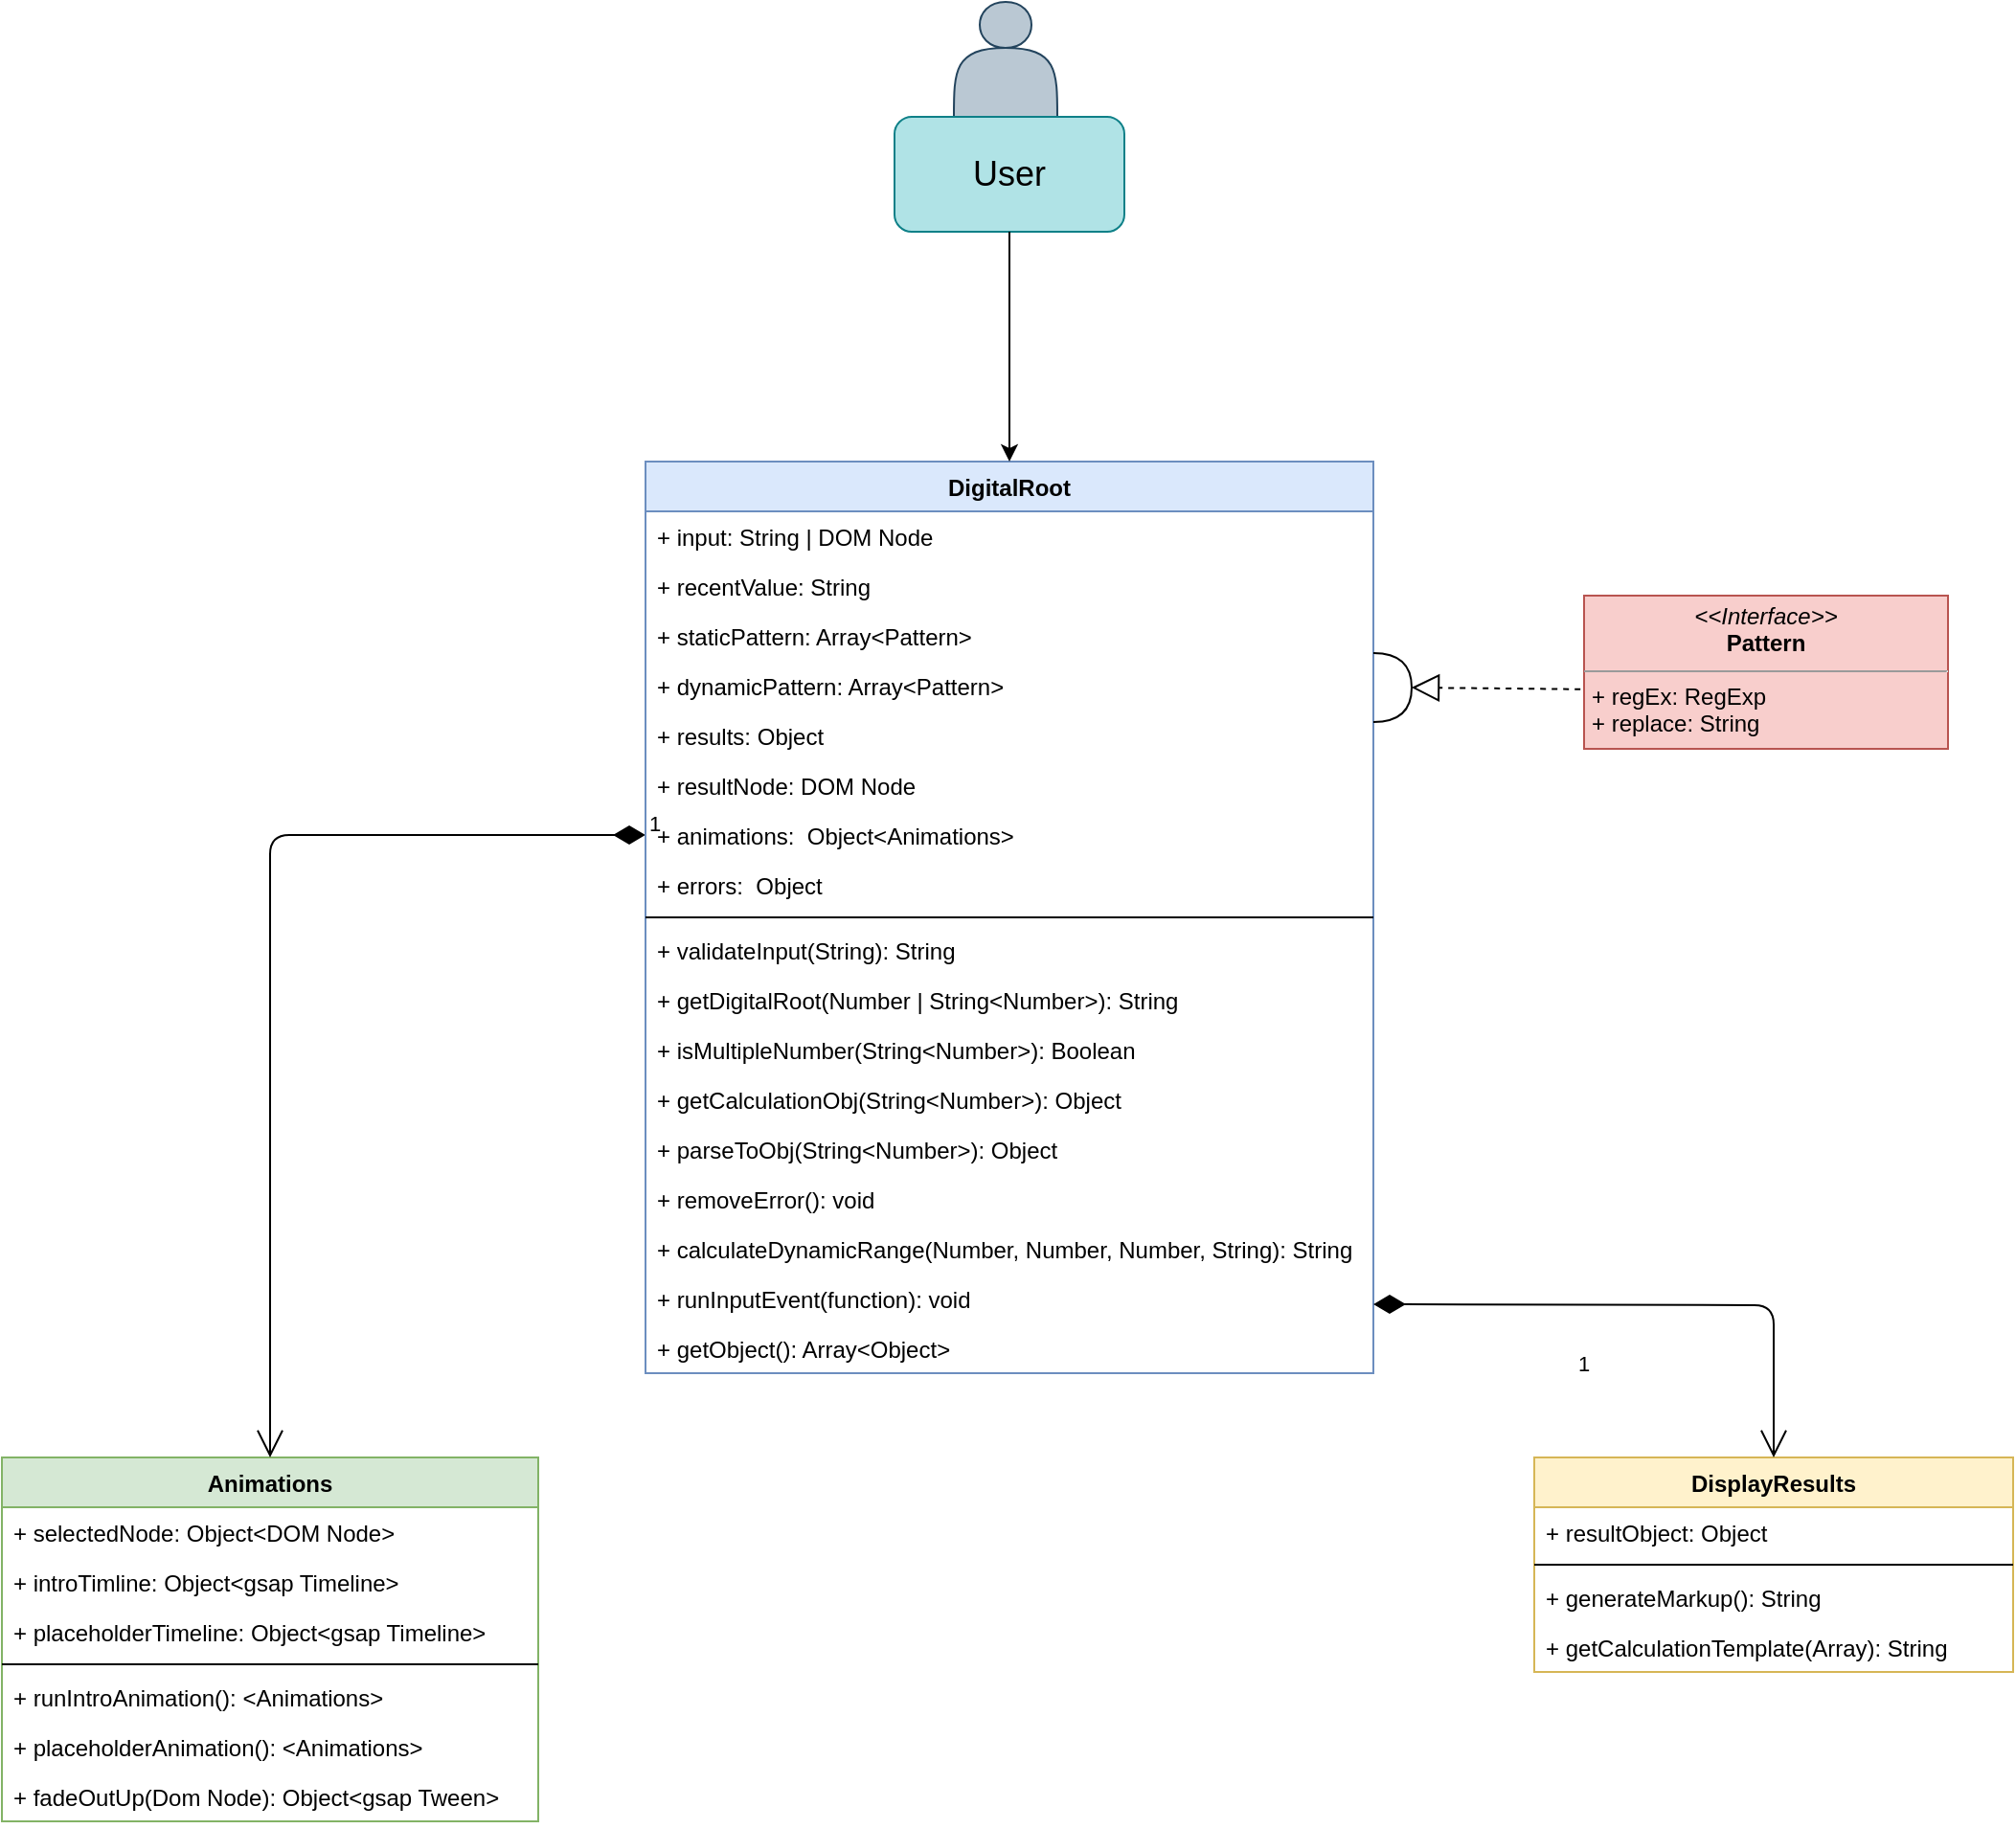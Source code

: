 <mxfile version="15.5.6" type="github">
  <diagram id="gE9308NgRoJkddVl3Pdc" name="Page-1">
    <mxGraphModel dx="1118" dy="670" grid="1" gridSize="10" guides="1" tooltips="1" connect="1" arrows="1" fold="1" page="1" pageScale="1" pageWidth="850" pageHeight="1100" math="0" shadow="0">
      <root>
        <mxCell id="0" />
        <mxCell id="1" parent="0" />
        <mxCell id="jvklfstPfaLzSxqnSuQw-29" value="DisplayResults" style="swimlane;fontStyle=1;align=center;verticalAlign=top;childLayout=stackLayout;horizontal=1;startSize=26;horizontalStack=0;resizeParent=1;resizeParentMax=0;resizeLast=0;collapsible=1;marginBottom=0;fillColor=#fff2cc;strokeColor=#d6b656;" vertex="1" parent="1">
          <mxGeometry x="1120" y="800" width="250" height="112" as="geometry" />
        </mxCell>
        <mxCell id="jvklfstPfaLzSxqnSuQw-30" value="+ resultObject: Object" style="text;strokeColor=none;fillColor=none;align=left;verticalAlign=top;spacingLeft=4;spacingRight=4;overflow=hidden;rotatable=0;points=[[0,0.5],[1,0.5]];portConstraint=eastwest;" vertex="1" parent="jvklfstPfaLzSxqnSuQw-29">
          <mxGeometry y="26" width="250" height="26" as="geometry" />
        </mxCell>
        <mxCell id="jvklfstPfaLzSxqnSuQw-31" value="" style="line;strokeWidth=1;fillColor=none;align=left;verticalAlign=middle;spacingTop=-1;spacingLeft=3;spacingRight=3;rotatable=0;labelPosition=right;points=[];portConstraint=eastwest;" vertex="1" parent="jvklfstPfaLzSxqnSuQw-29">
          <mxGeometry y="52" width="250" height="8" as="geometry" />
        </mxCell>
        <mxCell id="jvklfstPfaLzSxqnSuQw-32" value="+ generateMarkup(): String" style="text;strokeColor=none;fillColor=none;align=left;verticalAlign=top;spacingLeft=4;spacingRight=4;overflow=hidden;rotatable=0;points=[[0,0.5],[1,0.5]];portConstraint=eastwest;" vertex="1" parent="jvklfstPfaLzSxqnSuQw-29">
          <mxGeometry y="60" width="250" height="26" as="geometry" />
        </mxCell>
        <mxCell id="jvklfstPfaLzSxqnSuQw-34" value="+ getCalculationTemplate(Array): String" style="text;strokeColor=none;fillColor=none;align=left;verticalAlign=top;spacingLeft=4;spacingRight=4;overflow=hidden;rotatable=0;points=[[0,0.5],[1,0.5]];portConstraint=eastwest;" vertex="1" parent="jvklfstPfaLzSxqnSuQw-29">
          <mxGeometry y="86" width="250" height="26" as="geometry" />
        </mxCell>
        <mxCell id="jvklfstPfaLzSxqnSuQw-37" value="Animations" style="swimlane;fontStyle=1;align=center;verticalAlign=top;childLayout=stackLayout;horizontal=1;startSize=26;horizontalStack=0;resizeParent=1;resizeParentMax=0;resizeLast=0;collapsible=1;marginBottom=0;fillColor=#d5e8d4;strokeColor=#82b366;" vertex="1" parent="1">
          <mxGeometry x="320" y="800" width="280" height="190" as="geometry" />
        </mxCell>
        <mxCell id="jvklfstPfaLzSxqnSuQw-38" value="+ selectedNode: Object&lt;DOM Node&gt;" style="text;strokeColor=none;fillColor=none;align=left;verticalAlign=top;spacingLeft=4;spacingRight=4;overflow=hidden;rotatable=0;points=[[0,0.5],[1,0.5]];portConstraint=eastwest;" vertex="1" parent="jvklfstPfaLzSxqnSuQw-37">
          <mxGeometry y="26" width="280" height="26" as="geometry" />
        </mxCell>
        <mxCell id="jvklfstPfaLzSxqnSuQw-42" value="+ introTimline: Object&lt;gsap Timeline&gt;" style="text;strokeColor=none;fillColor=none;align=left;verticalAlign=top;spacingLeft=4;spacingRight=4;overflow=hidden;rotatable=0;points=[[0,0.5],[1,0.5]];portConstraint=eastwest;" vertex="1" parent="jvklfstPfaLzSxqnSuQw-37">
          <mxGeometry y="52" width="280" height="26" as="geometry" />
        </mxCell>
        <mxCell id="jvklfstPfaLzSxqnSuQw-43" value="+ placeholderTimeline: Object&lt;gsap Timeline&gt;" style="text;strokeColor=none;fillColor=none;align=left;verticalAlign=top;spacingLeft=4;spacingRight=4;overflow=hidden;rotatable=0;points=[[0,0.5],[1,0.5]];portConstraint=eastwest;" vertex="1" parent="jvklfstPfaLzSxqnSuQw-37">
          <mxGeometry y="78" width="280" height="26" as="geometry" />
        </mxCell>
        <mxCell id="jvklfstPfaLzSxqnSuQw-39" value="" style="line;strokeWidth=1;fillColor=none;align=left;verticalAlign=middle;spacingTop=-1;spacingLeft=3;spacingRight=3;rotatable=0;labelPosition=right;points=[];portConstraint=eastwest;" vertex="1" parent="jvklfstPfaLzSxqnSuQw-37">
          <mxGeometry y="104" width="280" height="8" as="geometry" />
        </mxCell>
        <mxCell id="jvklfstPfaLzSxqnSuQw-40" value="+ runIntroAnimation(): &lt;Animations&gt;" style="text;strokeColor=none;fillColor=none;align=left;verticalAlign=top;spacingLeft=4;spacingRight=4;overflow=hidden;rotatable=0;points=[[0,0.5],[1,0.5]];portConstraint=eastwest;" vertex="1" parent="jvklfstPfaLzSxqnSuQw-37">
          <mxGeometry y="112" width="280" height="26" as="geometry" />
        </mxCell>
        <mxCell id="jvklfstPfaLzSxqnSuQw-44" value="+ placeholderAnimation(): &lt;Animations&gt;" style="text;strokeColor=none;fillColor=none;align=left;verticalAlign=top;spacingLeft=4;spacingRight=4;overflow=hidden;rotatable=0;points=[[0,0.5],[1,0.5]];portConstraint=eastwest;" vertex="1" parent="jvklfstPfaLzSxqnSuQw-37">
          <mxGeometry y="138" width="280" height="26" as="geometry" />
        </mxCell>
        <mxCell id="jvklfstPfaLzSxqnSuQw-45" value="+ fadeOutUp(Dom Node): Object&lt;gsap Tween&gt;" style="text;strokeColor=none;fillColor=none;align=left;verticalAlign=top;spacingLeft=4;spacingRight=4;overflow=hidden;rotatable=0;points=[[0,0.5],[1,0.5]];portConstraint=eastwest;" vertex="1" parent="jvklfstPfaLzSxqnSuQw-37">
          <mxGeometry y="164" width="280" height="26" as="geometry" />
        </mxCell>
        <mxCell id="jvklfstPfaLzSxqnSuQw-46" value="1" style="endArrow=open;html=1;endSize=12;startArrow=diamondThin;startSize=14;startFill=1;edgeStyle=orthogonalEdgeStyle;align=left;verticalAlign=bottom;rounded=1;entryX=0.5;entryY=0;entryDx=0;entryDy=0;exitX=0;exitY=0.5;exitDx=0;exitDy=0;" edge="1" parent="1" source="jvklfstPfaLzSxqnSuQw-19" target="jvklfstPfaLzSxqnSuQw-37">
          <mxGeometry x="-1" y="3" relative="1" as="geometry">
            <mxPoint x="506" y="480" as="sourcePoint" />
            <mxPoint x="666" y="480" as="targetPoint" />
          </mxGeometry>
        </mxCell>
        <mxCell id="jvklfstPfaLzSxqnSuQw-4" value="DigitalRoot" style="swimlane;fontStyle=1;align=center;verticalAlign=top;childLayout=stackLayout;horizontal=1;startSize=26;horizontalStack=0;resizeParent=1;resizeParentMax=0;resizeLast=0;collapsible=1;marginBottom=0;fillColor=#dae8fc;strokeColor=#6c8ebf;" vertex="1" parent="1">
          <mxGeometry x="656" y="280" width="380" height="476" as="geometry" />
        </mxCell>
        <mxCell id="jvklfstPfaLzSxqnSuQw-5" value="+ input: String | DOM Node" style="text;strokeColor=none;fillColor=none;align=left;verticalAlign=top;spacingLeft=4;spacingRight=4;overflow=hidden;rotatable=0;points=[[0,0.5],[1,0.5]];portConstraint=eastwest;" vertex="1" parent="jvklfstPfaLzSxqnSuQw-4">
          <mxGeometry y="26" width="380" height="26" as="geometry" />
        </mxCell>
        <mxCell id="jvklfstPfaLzSxqnSuQw-8" value="+ recentValue: String" style="text;strokeColor=none;fillColor=none;align=left;verticalAlign=top;spacingLeft=4;spacingRight=4;overflow=hidden;rotatable=0;points=[[0,0.5],[1,0.5]];portConstraint=eastwest;" vertex="1" parent="jvklfstPfaLzSxqnSuQw-4">
          <mxGeometry y="52" width="380" height="26" as="geometry" />
        </mxCell>
        <mxCell id="jvklfstPfaLzSxqnSuQw-9" value="+ staticPattern: Array&lt;Pattern&gt;" style="text;strokeColor=none;fillColor=none;align=left;verticalAlign=top;spacingLeft=4;spacingRight=4;overflow=hidden;rotatable=0;points=[[0,0.5],[1,0.5]];portConstraint=eastwest;" vertex="1" parent="jvklfstPfaLzSxqnSuQw-4">
          <mxGeometry y="78" width="380" height="26" as="geometry" />
        </mxCell>
        <mxCell id="jvklfstPfaLzSxqnSuQw-12" value="+ dynamicPattern: Array&lt;Pattern&gt;" style="text;strokeColor=none;fillColor=none;align=left;verticalAlign=top;spacingLeft=4;spacingRight=4;overflow=hidden;rotatable=0;points=[[0,0.5],[1,0.5]];portConstraint=eastwest;" vertex="1" parent="jvklfstPfaLzSxqnSuQw-4">
          <mxGeometry y="104" width="380" height="26" as="geometry" />
        </mxCell>
        <mxCell id="jvklfstPfaLzSxqnSuQw-17" value="+ results: Object" style="text;strokeColor=none;fillColor=none;align=left;verticalAlign=top;spacingLeft=4;spacingRight=4;overflow=hidden;rotatable=0;points=[[0,0.5],[1,0.5]];portConstraint=eastwest;" vertex="1" parent="jvklfstPfaLzSxqnSuQw-4">
          <mxGeometry y="130" width="380" height="26" as="geometry" />
        </mxCell>
        <mxCell id="jvklfstPfaLzSxqnSuQw-18" value="+ resultNode: DOM Node" style="text;strokeColor=none;fillColor=none;align=left;verticalAlign=top;spacingLeft=4;spacingRight=4;overflow=hidden;rotatable=0;points=[[0,0.5],[1,0.5]];portConstraint=eastwest;" vertex="1" parent="jvklfstPfaLzSxqnSuQw-4">
          <mxGeometry y="156" width="380" height="26" as="geometry" />
        </mxCell>
        <mxCell id="jvklfstPfaLzSxqnSuQw-19" value="+ animations:  Object&lt;Animations&gt;" style="text;strokeColor=none;fillColor=none;align=left;verticalAlign=top;spacingLeft=4;spacingRight=4;overflow=hidden;rotatable=0;points=[[0,0.5],[1,0.5]];portConstraint=eastwest;" vertex="1" parent="jvklfstPfaLzSxqnSuQw-4">
          <mxGeometry y="182" width="380" height="26" as="geometry" />
        </mxCell>
        <mxCell id="jvklfstPfaLzSxqnSuQw-20" value="+ errors:  Object" style="text;strokeColor=none;fillColor=none;align=left;verticalAlign=top;spacingLeft=4;spacingRight=4;overflow=hidden;rotatable=0;points=[[0,0.5],[1,0.5]];portConstraint=eastwest;" vertex="1" parent="jvklfstPfaLzSxqnSuQw-4">
          <mxGeometry y="208" width="380" height="26" as="geometry" />
        </mxCell>
        <mxCell id="jvklfstPfaLzSxqnSuQw-6" value="" style="line;strokeWidth=1;fillColor=none;align=left;verticalAlign=middle;spacingTop=-1;spacingLeft=3;spacingRight=3;rotatable=0;labelPosition=right;points=[];portConstraint=eastwest;" vertex="1" parent="jvklfstPfaLzSxqnSuQw-4">
          <mxGeometry y="234" width="380" height="8" as="geometry" />
        </mxCell>
        <mxCell id="jvklfstPfaLzSxqnSuQw-7" value="+ validateInput(String): String" style="text;strokeColor=none;fillColor=none;align=left;verticalAlign=top;spacingLeft=4;spacingRight=4;overflow=hidden;rotatable=0;points=[[0,0.5],[1,0.5]];portConstraint=eastwest;" vertex="1" parent="jvklfstPfaLzSxqnSuQw-4">
          <mxGeometry y="242" width="380" height="26" as="geometry" />
        </mxCell>
        <mxCell id="jvklfstPfaLzSxqnSuQw-21" value="+ getDigitalRoot(Number | String&lt;Number&gt;): String" style="text;strokeColor=none;fillColor=none;align=left;verticalAlign=top;spacingLeft=4;spacingRight=4;overflow=hidden;rotatable=0;points=[[0,0.5],[1,0.5]];portConstraint=eastwest;" vertex="1" parent="jvklfstPfaLzSxqnSuQw-4">
          <mxGeometry y="268" width="380" height="26" as="geometry" />
        </mxCell>
        <mxCell id="jvklfstPfaLzSxqnSuQw-22" value="+ isMultipleNumber(String&lt;Number&gt;): Boolean" style="text;strokeColor=none;fillColor=none;align=left;verticalAlign=top;spacingLeft=4;spacingRight=4;overflow=hidden;rotatable=0;points=[[0,0.5],[1,0.5]];portConstraint=eastwest;" vertex="1" parent="jvklfstPfaLzSxqnSuQw-4">
          <mxGeometry y="294" width="380" height="26" as="geometry" />
        </mxCell>
        <mxCell id="jvklfstPfaLzSxqnSuQw-23" value="+ getCalculationObj(String&lt;Number&gt;): Object" style="text;strokeColor=none;fillColor=none;align=left;verticalAlign=top;spacingLeft=4;spacingRight=4;overflow=hidden;rotatable=0;points=[[0,0.5],[1,0.5]];portConstraint=eastwest;" vertex="1" parent="jvklfstPfaLzSxqnSuQw-4">
          <mxGeometry y="320" width="380" height="26" as="geometry" />
        </mxCell>
        <mxCell id="jvklfstPfaLzSxqnSuQw-26" value="+ parseToObj(String&lt;Number&gt;): Object" style="text;strokeColor=none;fillColor=none;align=left;verticalAlign=top;spacingLeft=4;spacingRight=4;overflow=hidden;rotatable=0;points=[[0,0.5],[1,0.5]];portConstraint=eastwest;" vertex="1" parent="jvklfstPfaLzSxqnSuQw-4">
          <mxGeometry y="346" width="380" height="26" as="geometry" />
        </mxCell>
        <mxCell id="jvklfstPfaLzSxqnSuQw-24" value="+ removeError(): void" style="text;strokeColor=none;fillColor=none;align=left;verticalAlign=top;spacingLeft=4;spacingRight=4;overflow=hidden;rotatable=0;points=[[0,0.5],[1,0.5]];portConstraint=eastwest;" vertex="1" parent="jvklfstPfaLzSxqnSuQw-4">
          <mxGeometry y="372" width="380" height="26" as="geometry" />
        </mxCell>
        <mxCell id="jvklfstPfaLzSxqnSuQw-25" value="+ calculateDynamicRange(Number, Number, Number, String): String" style="text;strokeColor=none;fillColor=none;align=left;verticalAlign=top;spacingLeft=4;spacingRight=4;overflow=hidden;rotatable=0;points=[[0,0.5],[1,0.5]];portConstraint=eastwest;" vertex="1" parent="jvklfstPfaLzSxqnSuQw-4">
          <mxGeometry y="398" width="380" height="26" as="geometry" />
        </mxCell>
        <mxCell id="jvklfstPfaLzSxqnSuQw-27" value="+ runInputEvent(function): void" style="text;strokeColor=none;fillColor=none;align=left;verticalAlign=top;spacingLeft=4;spacingRight=4;overflow=hidden;rotatable=0;points=[[0,0.5],[1,0.5]];portConstraint=eastwest;" vertex="1" parent="jvklfstPfaLzSxqnSuQw-4">
          <mxGeometry y="424" width="380" height="26" as="geometry" />
        </mxCell>
        <mxCell id="jvklfstPfaLzSxqnSuQw-28" value="+ getObject(): Array&lt;Object&gt;" style="text;strokeColor=none;fillColor=none;align=left;verticalAlign=top;spacingLeft=4;spacingRight=4;overflow=hidden;rotatable=0;points=[[0,0.5],[1,0.5]];portConstraint=eastwest;" vertex="1" parent="jvklfstPfaLzSxqnSuQw-4">
          <mxGeometry y="450" width="380" height="26" as="geometry" />
        </mxCell>
        <mxCell id="jvklfstPfaLzSxqnSuQw-14" value="&lt;p style=&quot;margin: 0px ; margin-top: 4px ; text-align: center&quot;&gt;&lt;i&gt;&amp;lt;&amp;lt;Interface&amp;gt;&amp;gt;&lt;/i&gt;&lt;br&gt;&lt;b&gt;Pattern&lt;/b&gt;&lt;/p&gt;&lt;hr size=&quot;1&quot;&gt;&lt;p style=&quot;margin: 0px ; margin-left: 4px&quot;&gt;+ regEx: RegExp&lt;br&gt;+ replace: String&lt;/p&gt;&lt;p style=&quot;margin: 0px ; margin-left: 4px&quot;&gt;&lt;br&gt;&lt;/p&gt;" style="verticalAlign=top;align=left;overflow=fill;fontSize=12;fontFamily=Helvetica;html=1;fillColor=#f8cecc;strokeColor=#b85450;" vertex="1" parent="1">
          <mxGeometry x="1146" y="350" width="190" height="80" as="geometry" />
        </mxCell>
        <mxCell id="jvklfstPfaLzSxqnSuQw-16" value="" style="shape=requiredInterface;html=1;verticalLabelPosition=bottom;sketch=0;fillColor=none;gradientColor=none;align=left;verticalAlign=top;" vertex="1" parent="1">
          <mxGeometry x="1036" y="380" width="20" height="36" as="geometry" />
        </mxCell>
        <mxCell id="jvklfstPfaLzSxqnSuQw-15" value="" style="endArrow=block;dashed=1;endFill=0;endSize=12;html=1;rounded=0;exitX=-0.01;exitY=0.611;exitDx=0;exitDy=0;exitPerimeter=0;entryX=1;entryY=0.5;entryDx=0;entryDy=0;entryPerimeter=0;" edge="1" parent="1" source="jvklfstPfaLzSxqnSuQw-14" target="jvklfstPfaLzSxqnSuQw-16">
          <mxGeometry x="656" y="280" width="160" as="geometry">
            <mxPoint x="986" y="390" as="sourcePoint" />
            <mxPoint x="1076" y="399" as="targetPoint" />
          </mxGeometry>
        </mxCell>
        <mxCell id="jvklfstPfaLzSxqnSuQw-36" value="1" style="endArrow=open;html=1;endSize=12;startArrow=diamondThin;startSize=14;startFill=1;edgeStyle=orthogonalEdgeStyle;align=left;verticalAlign=bottom;rounded=1;" edge="1" parent="1" target="jvklfstPfaLzSxqnSuQw-29">
          <mxGeometry x="656" y="280" as="geometry">
            <mxPoint x="1036" y="720" as="sourcePoint" />
            <mxPoint x="1296" y="800" as="targetPoint" />
          </mxGeometry>
        </mxCell>
        <mxCell id="jvklfstPfaLzSxqnSuQw-47" value="" style="group;fillColor=none;" vertex="1" connectable="0" parent="1">
          <mxGeometry x="786" y="40" width="120" height="120" as="geometry" />
        </mxCell>
        <mxCell id="jvklfstPfaLzSxqnSuQw-2" value="" style="shape=actor;whiteSpace=wrap;html=1;fillColor=#bac8d3;strokeColor=#23445d;" vertex="1" parent="jvklfstPfaLzSxqnSuQw-47">
          <mxGeometry x="31" width="54" height="60" as="geometry" />
        </mxCell>
        <mxCell id="jvklfstPfaLzSxqnSuQw-3" value="&lt;font style=&quot;font-size: 18px&quot;&gt;User&lt;/font&gt;" style="rounded=1;whiteSpace=wrap;html=1;fillColor=#b0e3e6;strokeColor=#0e8088;" vertex="1" parent="jvklfstPfaLzSxqnSuQw-47">
          <mxGeometry y="60" width="120" height="60" as="geometry" />
        </mxCell>
        <mxCell id="jvklfstPfaLzSxqnSuQw-49" style="edgeStyle=orthogonalEdgeStyle;rounded=1;orthogonalLoop=1;jettySize=auto;html=1;entryX=0.5;entryY=0;entryDx=0;entryDy=0;" edge="1" parent="1" source="jvklfstPfaLzSxqnSuQw-3" target="jvklfstPfaLzSxqnSuQw-4">
          <mxGeometry relative="1" as="geometry" />
        </mxCell>
      </root>
    </mxGraphModel>
  </diagram>
</mxfile>
